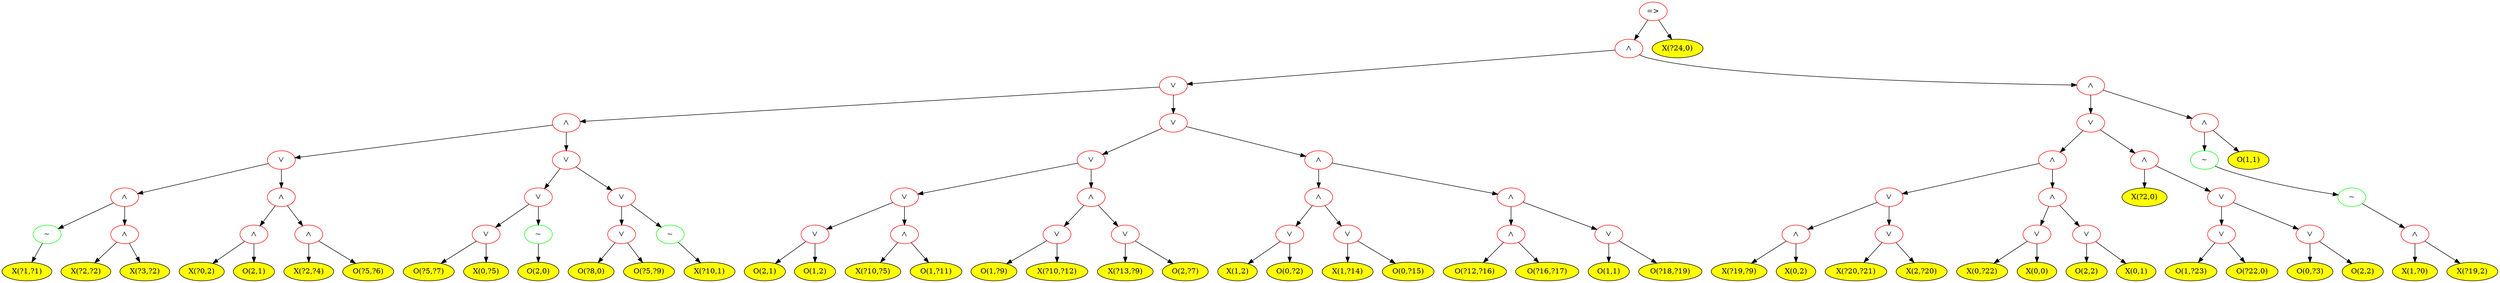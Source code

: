 digraph {
node0[label="=>",color="red"];
node0 -> node1;
node1[label="⋀",color="red"];
node1 -> node2;
node2[label="⋁",color="red"];
node2 -> node3;
node3[label="⋀",color="red"];
node3 -> node4;
node4[label="⋁",color="red"];
node4 -> node5;
node5[label="⋀",color="red"];
node5 -> node6;
node6[label="~",color="green"];
node6 -> node7;
node7[label="X(?1,?1)",style="filled",fillcolor="yellow"];
node5 -> node8;
node8[label="⋀",color="red"];
node8 -> node9;
node9[label="X(?2,?2)",style="filled",fillcolor="yellow"];
node8 -> node10;
node10[label="X(?3,?2)",style="filled",fillcolor="yellow"];
node4 -> node11;
node11[label="⋀",color="red"];
node11 -> node12;
node12[label="⋀",color="red"];
node12 -> node13;
node13[label="X(?0,2)",style="filled",fillcolor="yellow"];
node12 -> node14;
node14[label="O(2,1)",style="filled",fillcolor="yellow"];
node11 -> node15;
node15[label="⋀",color="red"];
node15 -> node16;
node16[label="X(?2,?4)",style="filled",fillcolor="yellow"];
node15 -> node17;
node17[label="O(?5,?6)",style="filled",fillcolor="yellow"];
node3 -> node18;
node18[label="⋁",color="red"];
node18 -> node19;
node19[label="⋁",color="red"];
node19 -> node20;
node20[label="⋁",color="red"];
node20 -> node21;
node21[label="O(?5,?7)",style="filled",fillcolor="yellow"];
node20 -> node22;
node22[label="X(0,?5)",style="filled",fillcolor="yellow"];
node19 -> node23;
node23[label="~",color="green"];
node23 -> node24;
node24[label="O(2,0)",style="filled",fillcolor="yellow"];
node18 -> node25;
node25[label="⋁",color="red"];
node25 -> node26;
node26[label="⋁",color="red"];
node26 -> node27;
node27[label="O(?8,0)",style="filled",fillcolor="yellow"];
node26 -> node28;
node28[label="O(?5,?9)",style="filled",fillcolor="yellow"];
node25 -> node29;
node29[label="~",color="green"];
node29 -> node30;
node30[label="X(?10,1)",style="filled",fillcolor="yellow"];
node2 -> node31;
node31[label="⋁",color="red"];
node31 -> node32;
node32[label="⋁",color="red"];
node32 -> node33;
node33[label="⋁",color="red"];
node33 -> node34;
node34[label="⋁",color="red"];
node34 -> node35;
node35[label="O(2,1)",style="filled",fillcolor="yellow"];
node34 -> node36;
node36[label="O(1,2)",style="filled",fillcolor="yellow"];
node33 -> node37;
node37[label="⋀",color="red"];
node37 -> node38;
node38[label="X(?10,?5)",style="filled",fillcolor="yellow"];
node37 -> node39;
node39[label="O(1,?11)",style="filled",fillcolor="yellow"];
node32 -> node40;
node40[label="⋀",color="red"];
node40 -> node41;
node41[label="⋁",color="red"];
node41 -> node42;
node42[label="O(1,?9)",style="filled",fillcolor="yellow"];
node41 -> node43;
node43[label="X(?10,?12)",style="filled",fillcolor="yellow"];
node40 -> node44;
node44[label="⋁",color="red"];
node44 -> node45;
node45[label="X(?13,?9)",style="filled",fillcolor="yellow"];
node44 -> node46;
node46[label="O(2,?7)",style="filled",fillcolor="yellow"];
node31 -> node47;
node47[label="⋀",color="red"];
node47 -> node48;
node48[label="⋀",color="red"];
node48 -> node49;
node49[label="⋁",color="red"];
node49 -> node50;
node50[label="X(1,2)",style="filled",fillcolor="yellow"];
node49 -> node51;
node51[label="O(0,?2)",style="filled",fillcolor="yellow"];
node48 -> node52;
node52[label="⋁",color="red"];
node52 -> node53;
node53[label="X(1,?14)",style="filled",fillcolor="yellow"];
node52 -> node54;
node54[label="O(0,?15)",style="filled",fillcolor="yellow"];
node47 -> node55;
node55[label="⋀",color="red"];
node55 -> node56;
node56[label="⋀",color="red"];
node56 -> node57;
node57[label="O(?12,?16)",style="filled",fillcolor="yellow"];
node56 -> node58;
node58[label="O(?16,?17)",style="filled",fillcolor="yellow"];
node55 -> node59;
node59[label="⋁",color="red"];
node59 -> node60;
node60[label="O(1,1)",style="filled",fillcolor="yellow"];
node59 -> node61;
node61[label="O(?18,?19)",style="filled",fillcolor="yellow"];
node1 -> node62;
node62[label="⋀",color="red"];
node62 -> node63;
node63[label="⋁",color="red"];
node63 -> node64;
node64[label="⋀",color="red"];
node64 -> node65;
node65[label="⋁",color="red"];
node65 -> node66;
node66[label="⋀",color="red"];
node66 -> node67;
node67[label="X(?19,?9)",style="filled",fillcolor="yellow"];
node66 -> node68;
node68[label="X(0,2)",style="filled",fillcolor="yellow"];
node65 -> node69;
node69[label="⋁",color="red"];
node69 -> node70;
node70[label="X(?20,?21)",style="filled",fillcolor="yellow"];
node69 -> node71;
node71[label="X(2,?20)",style="filled",fillcolor="yellow"];
node64 -> node72;
node72[label="⋀",color="red"];
node72 -> node73;
node73[label="⋁",color="red"];
node73 -> node74;
node74[label="X(0,?22)",style="filled",fillcolor="yellow"];
node73 -> node75;
node75[label="X(0,0)",style="filled",fillcolor="yellow"];
node72 -> node76;
node76[label="⋁",color="red"];
node76 -> node77;
node77[label="O(2,2)",style="filled",fillcolor="yellow"];
node76 -> node78;
node78[label="X(0,1)",style="filled",fillcolor="yellow"];
node63 -> node79;
node79[label="⋀",color="red"];
node79 -> node80;
node80[label="X(?2,0)",style="filled",fillcolor="yellow"];
node79 -> node81;
node81[label="⋁",color="red"];
node81 -> node82;
node82[label="⋁",color="red"];
node82 -> node83;
node83[label="O(1,?23)",style="filled",fillcolor="yellow"];
node82 -> node84;
node84[label="O(?22,0)",style="filled",fillcolor="yellow"];
node81 -> node85;
node85[label="⋁",color="red"];
node85 -> node86;
node86[label="O(0,?3)",style="filled",fillcolor="yellow"];
node85 -> node87;
node87[label="O(2,2)",style="filled",fillcolor="yellow"];
node62 -> node88;
node88[label="⋀",color="red"];
node88 -> node89;
node89[label="~",color="green"];
node89 -> node90;
node90[label="~",color="green"];
node90 -> node91;
node91[label="⋀",color="red"];
node91 -> node92;
node92[label="X(1,?0)",style="filled",fillcolor="yellow"];
node91 -> node93;
node93[label="X(?19,2)",style="filled",fillcolor="yellow"];
node88 -> node94;
node94[label="O(1,1)",style="filled",fillcolor="yellow"];
node0 -> node95;
node95[label="X(?24,0)",style="filled",fillcolor="yellow"];
}
